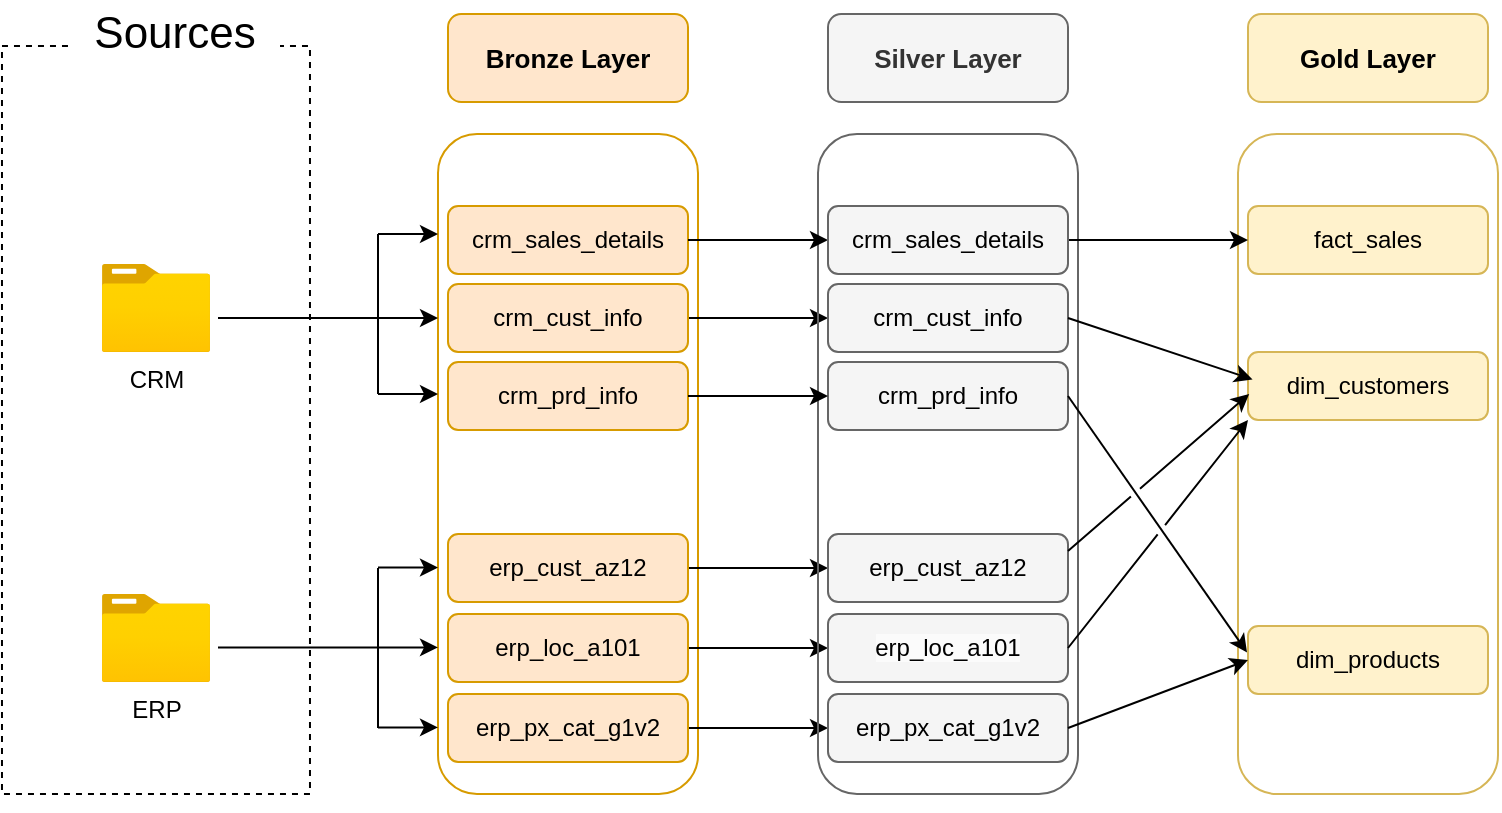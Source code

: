 <mxfile version="26.1.3">
  <diagram name="Page-1" id="Z2auox1vzOWOUR0_qaX3">
    <mxGraphModel dx="862" dy="968" grid="1" gridSize="10" guides="1" tooltips="1" connect="1" arrows="1" fold="1" page="1" pageScale="1" pageWidth="1100" pageHeight="1700" math="0" shadow="0">
      <root>
        <mxCell id="0" />
        <mxCell id="1" parent="0" />
        <mxCell id="lTHf9we9AW2yssygMWxT-14" value="" style="rounded=0;whiteSpace=wrap;html=1;dashed=1;fillColor=none;" parent="1" vertex="1">
          <mxGeometry x="31.99" y="186" width="154" height="374" as="geometry" />
        </mxCell>
        <mxCell id="lTHf9we9AW2yssygMWxT-15" value="Sources" style="rounded=0;whiteSpace=wrap;html=1;strokeColor=none;fontSize=22;" parent="1" vertex="1">
          <mxGeometry x="66" y="163.5" width="105" height="33" as="geometry" />
        </mxCell>
        <mxCell id="lTHf9we9AW2yssygMWxT-16" style="edgeStyle=orthogonalEdgeStyle;rounded=0;orthogonalLoop=1;jettySize=auto;html=1;exitX=0.5;exitY=1;exitDx=0;exitDy=0;" parent="1" edge="1">
          <mxGeometry relative="1" as="geometry">
            <mxPoint x="109" y="515.5" as="sourcePoint" />
            <mxPoint x="109" y="515.5" as="targetPoint" />
          </mxGeometry>
        </mxCell>
        <mxCell id="lTHf9we9AW2yssygMWxT-17" style="edgeStyle=orthogonalEdgeStyle;rounded=0;orthogonalLoop=1;jettySize=auto;html=1;exitX=0.5;exitY=1;exitDx=0;exitDy=0;" parent="1" edge="1">
          <mxGeometry relative="1" as="geometry">
            <mxPoint x="109" y="515.5" as="sourcePoint" />
            <mxPoint x="109" y="515.5" as="targetPoint" />
          </mxGeometry>
        </mxCell>
        <mxCell id="lTHf9we9AW2yssygMWxT-18" value="CRM&lt;div&gt;&lt;br&gt;&lt;/div&gt;" style="image;aspect=fixed;html=1;points=[];align=center;fontSize=12;image=img/lib/azure2/general/Folder_Blank.svg;" parent="1" vertex="1">
          <mxGeometry x="81.89" y="295" width="54.21" height="44" as="geometry" />
        </mxCell>
        <mxCell id="lTHf9we9AW2yssygMWxT-20" style="edgeStyle=orthogonalEdgeStyle;rounded=0;orthogonalLoop=1;jettySize=auto;html=1;exitX=0.5;exitY=1;exitDx=0;exitDy=0;" parent="1" edge="1">
          <mxGeometry relative="1" as="geometry">
            <mxPoint x="120" y="526.5" as="sourcePoint" />
            <mxPoint x="120" y="526.5" as="targetPoint" />
          </mxGeometry>
        </mxCell>
        <mxCell id="lTHf9we9AW2yssygMWxT-21" style="edgeStyle=orthogonalEdgeStyle;rounded=0;orthogonalLoop=1;jettySize=auto;html=1;exitX=0.5;exitY=1;exitDx=0;exitDy=0;" parent="1" edge="1">
          <mxGeometry relative="1" as="geometry">
            <mxPoint x="120" y="526.5" as="sourcePoint" />
            <mxPoint x="120" y="526.5" as="targetPoint" />
          </mxGeometry>
        </mxCell>
        <mxCell id="lTHf9we9AW2yssygMWxT-22" value="&lt;div&gt;ERP&lt;/div&gt;" style="image;aspect=fixed;html=1;points=[];align=center;fontSize=12;image=img/lib/azure2/general/Folder_Blank.svg;" parent="1" vertex="1">
          <mxGeometry x="81.89" y="460" width="54.21" height="44" as="geometry" />
        </mxCell>
        <mxCell id="lTHf9we9AW2yssygMWxT-26" style="edgeStyle=orthogonalEdgeStyle;rounded=0;orthogonalLoop=1;jettySize=auto;html=1;exitX=0.5;exitY=1;exitDx=0;exitDy=0;" parent="1" source="lTHf9we9AW2yssygMWxT-14" target="lTHf9we9AW2yssygMWxT-14" edge="1">
          <mxGeometry relative="1" as="geometry" />
        </mxCell>
        <mxCell id="lTHf9we9AW2yssygMWxT-27" value="" style="rounded=1;whiteSpace=wrap;html=1;fillColor=none;strokeColor=#d79b00;" parent="1" vertex="1">
          <mxGeometry x="250" y="230" width="130" height="330" as="geometry" />
        </mxCell>
        <mxCell id="lTHf9we9AW2yssygMWxT-28" value="&lt;b&gt;&lt;font style=&quot;font-size: 13px;&quot;&gt;Bronze Layer&lt;/font&gt;&lt;/b&gt;" style="rounded=1;whiteSpace=wrap;html=1;fillColor=#ffe6cc;strokeColor=#d79b00;" parent="1" vertex="1">
          <mxGeometry x="255" y="170" width="120" height="44" as="geometry" />
        </mxCell>
        <mxCell id="lTHf9we9AW2yssygMWxT-29" value="crm_sales_details" style="rounded=1;whiteSpace=wrap;html=1;fillColor=#ffe6cc;strokeColor=#d79b00;" parent="1" vertex="1">
          <mxGeometry x="255" y="266" width="120" height="34" as="geometry" />
        </mxCell>
        <mxCell id="Vaef4Wz6_7zJbnOWO6hw-1" style="edgeStyle=orthogonalEdgeStyle;rounded=0;orthogonalLoop=1;jettySize=auto;html=1;entryX=0;entryY=0.5;entryDx=0;entryDy=0;" parent="1" source="lTHf9we9AW2yssygMWxT-30" target="iBZ8hyl-rpUNRlbpcRFD-4" edge="1">
          <mxGeometry relative="1" as="geometry" />
        </mxCell>
        <mxCell id="lTHf9we9AW2yssygMWxT-30" value="crm_cust_info" style="rounded=1;whiteSpace=wrap;html=1;fillColor=#ffe6cc;strokeColor=#d79b00;" parent="1" vertex="1">
          <mxGeometry x="255" y="305" width="120" height="34" as="geometry" />
        </mxCell>
        <mxCell id="lTHf9we9AW2yssygMWxT-31" value="crm_prd_info" style="rounded=1;whiteSpace=wrap;html=1;fillColor=#ffe6cc;strokeColor=#d79b00;" parent="1" vertex="1">
          <mxGeometry x="255" y="344" width="120" height="34" as="geometry" />
        </mxCell>
        <mxCell id="Vaef4Wz6_7zJbnOWO6hw-3" style="edgeStyle=orthogonalEdgeStyle;rounded=0;orthogonalLoop=1;jettySize=auto;html=1;" parent="1" source="lTHf9we9AW2yssygMWxT-32" target="iBZ8hyl-rpUNRlbpcRFD-6" edge="1">
          <mxGeometry relative="1" as="geometry" />
        </mxCell>
        <mxCell id="lTHf9we9AW2yssygMWxT-32" value="erp_cust_az12" style="rounded=1;whiteSpace=wrap;html=1;fillColor=#ffe6cc;strokeColor=#d79b00;" parent="1" vertex="1">
          <mxGeometry x="255" y="430" width="120" height="34" as="geometry" />
        </mxCell>
        <mxCell id="Vaef4Wz6_7zJbnOWO6hw-4" style="edgeStyle=orthogonalEdgeStyle;rounded=0;orthogonalLoop=1;jettySize=auto;html=1;entryX=0;entryY=0.5;entryDx=0;entryDy=0;" parent="1" source="lTHf9we9AW2yssygMWxT-33" target="iBZ8hyl-rpUNRlbpcRFD-7" edge="1">
          <mxGeometry relative="1" as="geometry" />
        </mxCell>
        <mxCell id="lTHf9we9AW2yssygMWxT-33" value="erp_loc_a101" style="rounded=1;whiteSpace=wrap;html=1;fillColor=#ffe6cc;strokeColor=#d79b00;" parent="1" vertex="1">
          <mxGeometry x="255" y="470" width="120" height="34" as="geometry" />
        </mxCell>
        <mxCell id="Vaef4Wz6_7zJbnOWO6hw-5" style="edgeStyle=orthogonalEdgeStyle;rounded=0;orthogonalLoop=1;jettySize=auto;html=1;entryX=0;entryY=0.5;entryDx=0;entryDy=0;" parent="1" source="lTHf9we9AW2yssygMWxT-34" target="iBZ8hyl-rpUNRlbpcRFD-8" edge="1">
          <mxGeometry relative="1" as="geometry" />
        </mxCell>
        <mxCell id="lTHf9we9AW2yssygMWxT-34" value="erp_px_cat_g1v2" style="rounded=1;whiteSpace=wrap;html=1;fillColor=#ffe6cc;strokeColor=#d79b00;" parent="1" vertex="1">
          <mxGeometry x="255" y="510" width="120" height="34" as="geometry" />
        </mxCell>
        <mxCell id="lTHf9we9AW2yssygMWxT-35" value="" style="endArrow=classic;html=1;rounded=0;" parent="1" edge="1">
          <mxGeometry width="50" height="50" relative="1" as="geometry">
            <mxPoint x="140" y="322" as="sourcePoint" />
            <mxPoint x="250" y="322" as="targetPoint" />
          </mxGeometry>
        </mxCell>
        <mxCell id="lTHf9we9AW2yssygMWxT-38" value="" style="endArrow=none;html=1;rounded=0;" parent="1" edge="1">
          <mxGeometry width="50" height="50" relative="1" as="geometry">
            <mxPoint x="220" y="360" as="sourcePoint" />
            <mxPoint x="220" y="280" as="targetPoint" />
          </mxGeometry>
        </mxCell>
        <mxCell id="lTHf9we9AW2yssygMWxT-40" value="" style="endArrow=classic;html=1;rounded=0;" parent="1" edge="1">
          <mxGeometry width="50" height="50" relative="1" as="geometry">
            <mxPoint x="220" y="280" as="sourcePoint" />
            <mxPoint x="250" y="280" as="targetPoint" />
          </mxGeometry>
        </mxCell>
        <mxCell id="lTHf9we9AW2yssygMWxT-41" value="" style="endArrow=classic;html=1;rounded=0;" parent="1" edge="1">
          <mxGeometry width="50" height="50" relative="1" as="geometry">
            <mxPoint x="220" y="360" as="sourcePoint" />
            <mxPoint x="250" y="360" as="targetPoint" />
            <Array as="points">
              <mxPoint x="230" y="360" />
            </Array>
          </mxGeometry>
        </mxCell>
        <mxCell id="lTHf9we9AW2yssygMWxT-42" value="" style="endArrow=classic;html=1;rounded=0;" parent="1" edge="1">
          <mxGeometry width="50" height="50" relative="1" as="geometry">
            <mxPoint x="140" y="486.69" as="sourcePoint" />
            <mxPoint x="250" y="486.69" as="targetPoint" />
          </mxGeometry>
        </mxCell>
        <mxCell id="lTHf9we9AW2yssygMWxT-43" value="" style="endArrow=none;html=1;rounded=0;" parent="1" edge="1">
          <mxGeometry width="50" height="50" relative="1" as="geometry">
            <mxPoint x="220" y="527" as="sourcePoint" />
            <mxPoint x="220" y="447" as="targetPoint" />
          </mxGeometry>
        </mxCell>
        <mxCell id="lTHf9we9AW2yssygMWxT-46" value="" style="endArrow=classic;html=1;rounded=0;" parent="1" edge="1">
          <mxGeometry width="50" height="50" relative="1" as="geometry">
            <mxPoint x="220" y="526.69" as="sourcePoint" />
            <mxPoint x="250" y="526.69" as="targetPoint" />
            <Array as="points">
              <mxPoint x="230" y="526.69" />
            </Array>
          </mxGeometry>
        </mxCell>
        <mxCell id="lTHf9we9AW2yssygMWxT-47" value="" style="endArrow=classic;html=1;rounded=0;" parent="1" edge="1">
          <mxGeometry width="50" height="50" relative="1" as="geometry">
            <mxPoint x="220" y="446.75" as="sourcePoint" />
            <mxPoint x="250" y="446.75" as="targetPoint" />
            <Array as="points">
              <mxPoint x="230" y="446.75" />
            </Array>
          </mxGeometry>
        </mxCell>
        <mxCell id="iBZ8hyl-rpUNRlbpcRFD-1" value="" style="rounded=1;whiteSpace=wrap;html=1;fillColor=none;strokeColor=#666666;fontColor=#333333;" parent="1" vertex="1">
          <mxGeometry x="440" y="230" width="130" height="330" as="geometry" />
        </mxCell>
        <mxCell id="iBZ8hyl-rpUNRlbpcRFD-2" value="&lt;b&gt;&lt;font style=&quot;font-size: 13px;&quot;&gt;Silver Layer&lt;/font&gt;&lt;/b&gt;" style="rounded=1;whiteSpace=wrap;html=1;fillColor=#f5f5f5;strokeColor=#666666;fontColor=#333333;" parent="1" vertex="1">
          <mxGeometry x="445" y="170" width="120" height="44" as="geometry" />
        </mxCell>
        <mxCell id="iBZ8hyl-rpUNRlbpcRFD-4" value="&lt;span style=&quot;color: rgb(0, 0, 0);&quot;&gt;crm_cust_info&lt;/span&gt;" style="rounded=1;whiteSpace=wrap;html=1;fillColor=#f5f5f5;strokeColor=#666666;fontColor=#333333;" parent="1" vertex="1">
          <mxGeometry x="445" y="305" width="120" height="34" as="geometry" />
        </mxCell>
        <mxCell id="iBZ8hyl-rpUNRlbpcRFD-5" value="&lt;span style=&quot;color: rgb(0, 0, 0);&quot;&gt;crm_prd_info&lt;/span&gt;" style="rounded=1;whiteSpace=wrap;html=1;fillColor=#f5f5f5;strokeColor=#666666;fontColor=#333333;" parent="1" vertex="1">
          <mxGeometry x="445" y="344" width="120" height="34" as="geometry" />
        </mxCell>
        <mxCell id="iBZ8hyl-rpUNRlbpcRFD-6" value="&lt;span style=&quot;color: rgb(0, 0, 0);&quot;&gt;erp_cust_az12&lt;/span&gt;" style="rounded=1;whiteSpace=wrap;html=1;fillColor=#f5f5f5;strokeColor=#666666;fontColor=#333333;" parent="1" vertex="1">
          <mxGeometry x="445" y="430" width="120" height="34" as="geometry" />
        </mxCell>
        <mxCell id="iBZ8hyl-rpUNRlbpcRFD-7" value="&lt;meta charset=&quot;utf-8&quot;&gt;&lt;span style=&quot;color: rgb(0, 0, 0); font-family: Helvetica; font-size: 12px; font-style: normal; font-variant-ligatures: normal; font-variant-caps: normal; font-weight: 400; letter-spacing: normal; orphans: 2; text-align: center; text-indent: 0px; text-transform: none; widows: 2; word-spacing: 0px; -webkit-text-stroke-width: 0px; white-space: normal; background-color: rgb(251, 251, 251); text-decoration-thickness: initial; text-decoration-style: initial; text-decoration-color: initial; display: inline !important; float: none;&quot;&gt;erp_loc_a101&lt;/span&gt;" style="rounded=1;whiteSpace=wrap;html=1;fillColor=#f5f5f5;strokeColor=#666666;fontColor=#333333;" parent="1" vertex="1">
          <mxGeometry x="445" y="470" width="120" height="34" as="geometry" />
        </mxCell>
        <mxCell id="iBZ8hyl-rpUNRlbpcRFD-8" value="&lt;span style=&quot;color: rgb(0, 0, 0);&quot;&gt;erp_px_cat_g1v2&lt;/span&gt;" style="rounded=1;whiteSpace=wrap;html=1;fillColor=#f5f5f5;strokeColor=#666666;fontColor=#333333;" parent="1" vertex="1">
          <mxGeometry x="445" y="510" width="120" height="34" as="geometry" />
        </mxCell>
        <mxCell id="iBZ8hyl-rpUNRlbpcRFD-9" style="edgeStyle=orthogonalEdgeStyle;rounded=0;orthogonalLoop=1;jettySize=auto;html=1;exitX=1;exitY=0.5;exitDx=0;exitDy=0;" parent="1" source="lTHf9we9AW2yssygMWxT-29" edge="1">
          <mxGeometry relative="1" as="geometry">
            <mxPoint x="445" y="283" as="targetPoint" />
          </mxGeometry>
        </mxCell>
        <mxCell id="Vaef4Wz6_7zJbnOWO6hw-2" style="edgeStyle=orthogonalEdgeStyle;rounded=0;orthogonalLoop=1;jettySize=auto;html=1;entryX=0;entryY=0.5;entryDx=0;entryDy=0;" parent="1" source="lTHf9we9AW2yssygMWxT-31" target="iBZ8hyl-rpUNRlbpcRFD-5" edge="1">
          <mxGeometry relative="1" as="geometry" />
        </mxCell>
        <mxCell id="T1hVWj4UamNhT-upmQpR-2" value="" style="rounded=1;whiteSpace=wrap;html=1;fillColor=none;strokeColor=#d6b656;" parent="1" vertex="1">
          <mxGeometry x="650" y="230" width="130" height="330" as="geometry" />
        </mxCell>
        <mxCell id="T1hVWj4UamNhT-upmQpR-3" value="&lt;b&gt;&lt;font style=&quot;font-size: 13px;&quot;&gt;Gold Layer&lt;/font&gt;&lt;/b&gt;" style="rounded=1;whiteSpace=wrap;html=1;fillColor=#fff2cc;strokeColor=#d6b656;" parent="1" vertex="1">
          <mxGeometry x="655" y="170" width="120" height="44" as="geometry" />
        </mxCell>
        <mxCell id="T1hVWj4UamNhT-upmQpR-4" value="fact_sales" style="rounded=1;whiteSpace=wrap;html=1;fillColor=#fff2cc;strokeColor=#d6b656;" parent="1" vertex="1">
          <mxGeometry x="655" y="266" width="120" height="34" as="geometry" />
        </mxCell>
        <mxCell id="T1hVWj4UamNhT-upmQpR-5" value="dim_customers" style="rounded=1;whiteSpace=wrap;html=1;fillColor=#fff2cc;strokeColor=#d6b656;" parent="1" vertex="1">
          <mxGeometry x="655" y="339" width="120" height="34" as="geometry" />
        </mxCell>
        <mxCell id="T1hVWj4UamNhT-upmQpR-6" value="dim_products" style="rounded=1;whiteSpace=wrap;html=1;fillColor=#fff2cc;strokeColor=#d6b656;" parent="1" vertex="1">
          <mxGeometry x="655" y="476" width="120" height="34" as="geometry" />
        </mxCell>
        <mxCell id="T1hVWj4UamNhT-upmQpR-19" value="" style="endArrow=classic;html=1;rounded=0;" parent="1" source="T1hVWj4UamNhT-upmQpR-18" edge="1">
          <mxGeometry width="50" height="50" relative="1" as="geometry">
            <mxPoint x="480" y="330" as="sourcePoint" />
            <mxPoint x="530" y="280" as="targetPoint" />
          </mxGeometry>
        </mxCell>
        <mxCell id="T1hVWj4UamNhT-upmQpR-20" value="" style="endArrow=classic;html=1;rounded=0;exitX=1;exitY=0.5;exitDx=0;exitDy=0;entryX=0;entryY=0.5;entryDx=0;entryDy=0;" parent="1" source="T1hVWj4UamNhT-upmQpR-18" target="T1hVWj4UamNhT-upmQpR-4" edge="1">
          <mxGeometry width="50" height="50" relative="1" as="geometry">
            <mxPoint x="600" y="300.5" as="sourcePoint" />
            <mxPoint x="616.827" y="265.5" as="targetPoint" />
          </mxGeometry>
        </mxCell>
        <mxCell id="T1hVWj4UamNhT-upmQpR-18" value="&lt;span style=&quot;color: rgb(0, 0, 0);&quot;&gt;crm_sales_details&lt;/span&gt;" style="rounded=1;whiteSpace=wrap;html=1;fillColor=#f5f5f5;strokeColor=#666666;fontColor=#333333;" parent="1" vertex="1">
          <mxGeometry x="445" y="266" width="120" height="34" as="geometry" />
        </mxCell>
        <mxCell id="T1hVWj4UamNhT-upmQpR-21" value="" style="endArrow=classic;html=1;rounded=0;entryX=0.019;entryY=0.403;entryDx=0;entryDy=0;entryPerimeter=0;jumpStyle=gap;" parent="1" target="T1hVWj4UamNhT-upmQpR-5" edge="1">
          <mxGeometry width="50" height="50" relative="1" as="geometry">
            <mxPoint x="565" y="322" as="sourcePoint" />
            <mxPoint x="725" y="312" as="targetPoint" />
          </mxGeometry>
        </mxCell>
        <mxCell id="T1hVWj4UamNhT-upmQpR-22" value="" style="endArrow=classic;html=1;rounded=0;entryX=-0.004;entryY=0.388;entryDx=0;entryDy=0;entryPerimeter=0;exitX=1;exitY=0.5;exitDx=0;exitDy=0;jumpStyle=gap;" parent="1" source="iBZ8hyl-rpUNRlbpcRFD-5" target="T1hVWj4UamNhT-upmQpR-6" edge="1">
          <mxGeometry width="50" height="50" relative="1" as="geometry">
            <mxPoint x="480" y="400" as="sourcePoint" />
            <mxPoint x="530" y="350" as="targetPoint" />
          </mxGeometry>
        </mxCell>
        <mxCell id="T1hVWj4UamNhT-upmQpR-23" value="" style="endArrow=classic;html=1;rounded=0;exitX=1;exitY=0.25;exitDx=0;exitDy=0;entryX=0.005;entryY=0.618;entryDx=0;entryDy=0;entryPerimeter=0;jumpStyle=gap;" parent="1" source="iBZ8hyl-rpUNRlbpcRFD-6" target="T1hVWj4UamNhT-upmQpR-5" edge="1">
          <mxGeometry width="50" height="50" relative="1" as="geometry">
            <mxPoint x="480" y="400" as="sourcePoint" />
            <mxPoint x="530" y="350" as="targetPoint" />
          </mxGeometry>
        </mxCell>
        <mxCell id="T1hVWj4UamNhT-upmQpR-24" value="" style="endArrow=classic;html=1;rounded=0;exitX=1;exitY=0.5;exitDx=0;exitDy=0;entryX=0;entryY=1;entryDx=0;entryDy=0;jumpStyle=gap;" parent="1" source="iBZ8hyl-rpUNRlbpcRFD-7" target="T1hVWj4UamNhT-upmQpR-5" edge="1">
          <mxGeometry width="50" height="50" relative="1" as="geometry">
            <mxPoint x="480" y="430" as="sourcePoint" />
            <mxPoint x="530" y="380" as="targetPoint" />
          </mxGeometry>
        </mxCell>
        <mxCell id="T1hVWj4UamNhT-upmQpR-25" value="" style="endArrow=classic;html=1;rounded=0;exitX=1;exitY=0.5;exitDx=0;exitDy=0;entryX=0;entryY=0.5;entryDx=0;entryDy=0;jumpStyle=gap;" parent="1" source="iBZ8hyl-rpUNRlbpcRFD-8" target="T1hVWj4UamNhT-upmQpR-6" edge="1">
          <mxGeometry width="50" height="50" relative="1" as="geometry">
            <mxPoint x="480" y="530" as="sourcePoint" />
            <mxPoint x="530" y="480" as="targetPoint" />
          </mxGeometry>
        </mxCell>
      </root>
    </mxGraphModel>
  </diagram>
</mxfile>

